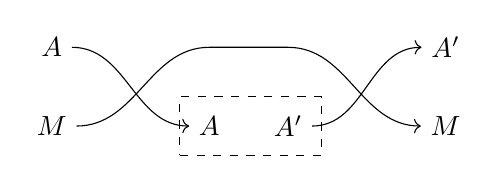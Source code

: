 \begin{tikzpicture}
\begin{scope}[on grid]

\node (A) at (0, 0) {$A$};
\node (M) [below = 1 of A] {$M$};
\node (A') at (5, 0) {$A'$};
\node (M') [below = 1 of A'] {$M$};

\node (Aout) [below right = 1 and 2 of A] {$A$};
\node (A'out) [below left= 1 and 2 of A'] {$A'$};

\draw[->] (A) to[out=east, in=west] (Aout);
\draw[<-] (A') to[out=west, in=east] (A'out);

\draw[->] (M) to[out=east, in=west] ($(Aout) + (0,1)$)
to[out=east, in=west] ($(A'out) + (0,1)$)
to[out=east, in=west] (M');

\node[draw,dashed,fit=(Aout) (A'out) ] (box) {};

\end{scope}
\end{tikzpicture}